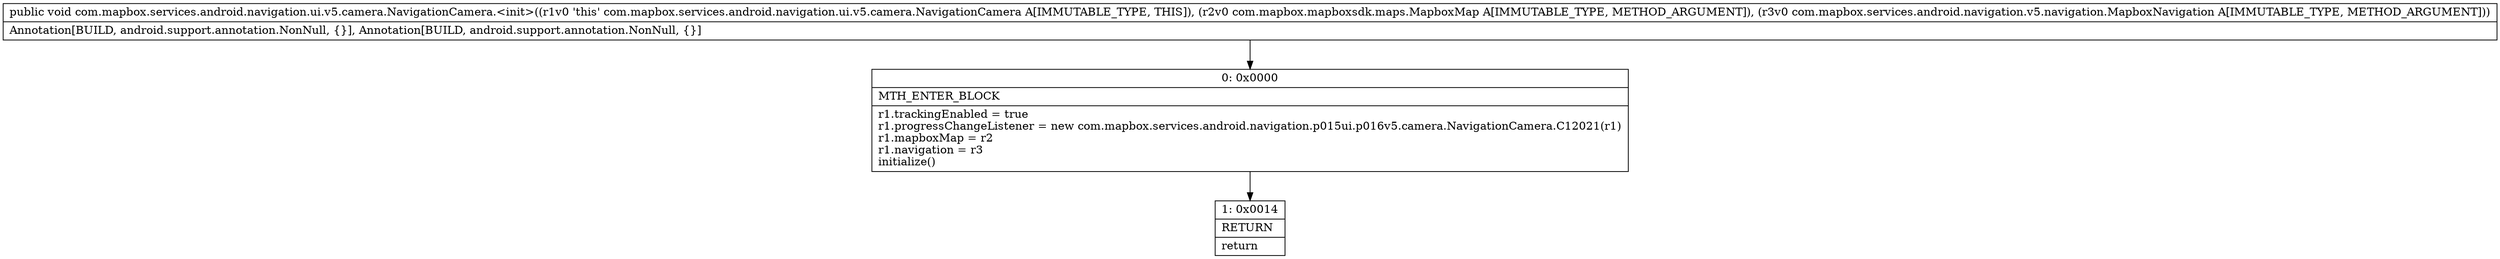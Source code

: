 digraph "CFG forcom.mapbox.services.android.navigation.ui.v5.camera.NavigationCamera.\<init\>(Lcom\/mapbox\/mapboxsdk\/maps\/MapboxMap;Lcom\/mapbox\/services\/android\/navigation\/v5\/navigation\/MapboxNavigation;)V" {
Node_0 [shape=record,label="{0\:\ 0x0000|MTH_ENTER_BLOCK\l|r1.trackingEnabled = true\lr1.progressChangeListener = new com.mapbox.services.android.navigation.p015ui.p016v5.camera.NavigationCamera.C12021(r1)\lr1.mapboxMap = r2\lr1.navigation = r3\linitialize()\l}"];
Node_1 [shape=record,label="{1\:\ 0x0014|RETURN\l|return\l}"];
MethodNode[shape=record,label="{public void com.mapbox.services.android.navigation.ui.v5.camera.NavigationCamera.\<init\>((r1v0 'this' com.mapbox.services.android.navigation.ui.v5.camera.NavigationCamera A[IMMUTABLE_TYPE, THIS]), (r2v0 com.mapbox.mapboxsdk.maps.MapboxMap A[IMMUTABLE_TYPE, METHOD_ARGUMENT]), (r3v0 com.mapbox.services.android.navigation.v5.navigation.MapboxNavigation A[IMMUTABLE_TYPE, METHOD_ARGUMENT]))  | Annotation[BUILD, android.support.annotation.NonNull, \{\}], Annotation[BUILD, android.support.annotation.NonNull, \{\}]\l}"];
MethodNode -> Node_0;
Node_0 -> Node_1;
}

